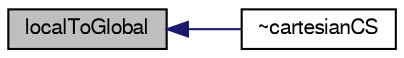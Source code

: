digraph "localToGlobal"
{
  bgcolor="transparent";
  edge [fontname="FreeSans",fontsize="10",labelfontname="FreeSans",labelfontsize="10"];
  node [fontname="FreeSans",fontsize="10",shape=record];
  rankdir="LR";
  Node26 [label="localToGlobal",height=0.2,width=0.4,color="black", fillcolor="grey75", style="filled", fontcolor="black"];
  Node26 -> Node27 [dir="back",color="midnightblue",fontsize="10",style="solid",fontname="FreeSans"];
  Node27 [label="~cartesianCS",height=0.2,width=0.4,color="black",URL="$a24986.html#a6472f73f4629aecea5f2b66b11237544",tooltip="Destructor. "];
}
